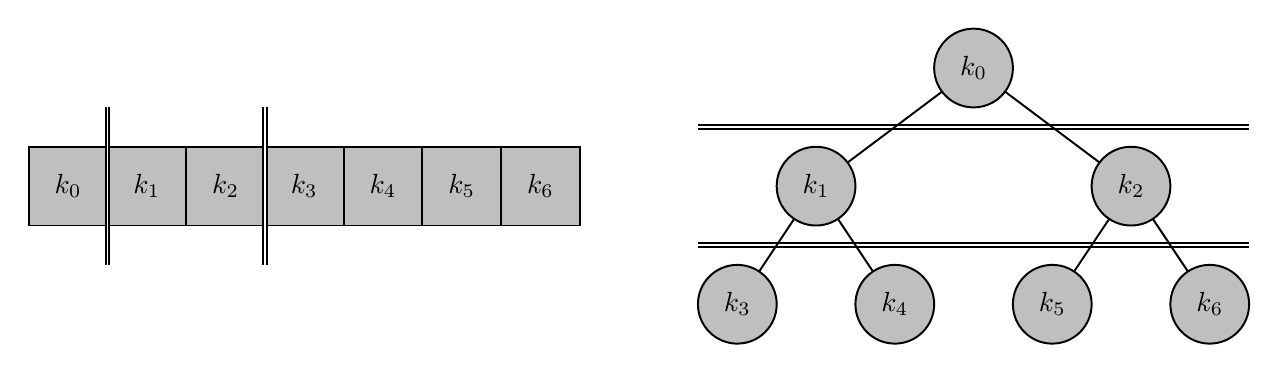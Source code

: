 \begin{tikzpicture}
 
\draw[fill=black!25, line width=.25mm] (-13.5,-0.5) rectangle (-12.5,-1.5) node[pos=.5] {$k_0$};
\draw[fill=black!25, line width=.25mm] (-12.5,-0.5) rectangle (-11.5,-1.5) node[pos=.5] {$k_1$};
\draw[fill=black!25, line width=.25mm] (-11.5,-0.5) rectangle (-10.5,-1.5) node[pos=.5] {$k_2$};
\draw[fill=black!25, line width=.25mm] (-10.5,-0.5) rectangle (-9.5,-1.5) node[pos=.5] {$k_3$};
\draw[fill=black!25, line width=.25mm] (-9.5,-0.5)  rectangle (-8.5,-1.5) node[pos=.5] {$k_4$};
\draw[fill=black!25, line width=.25mm] (-8.5,-0.5)  rectangle (-7.5,-1.5) node[pos=.5] {$k_5$};
\draw[fill=black!25, line width=.25mm] (-7.5,-0.5)  rectangle (-6.5,-1.5) node[pos=.5] {$k_6$};
 
\draw[double, line width=.25mm] (-10.5,0) -- (-10.5,-2);
\draw[double, line width=.25mm] (-12.5,0) -- (-12.5,-2); 
 
\draw[double, line width=.25mm] (2,-1.75) -- (-5,-1.75);
\draw[double, line width=.25mm] (2,-0.25) -- (-5,-0.25);
 
\draw[line width=.25mm] (-3.5,-1) -- (-1.5,0.5);
\draw[line width=.25mm] (1.5,-2.5) -- (0.5,-1);
\draw[line width=.25mm] (-0.5,-2.5) -- (0.5,-1);
\draw[line width=.25mm] (-2.5,-2.5) -- (-3.5,-1);
\draw[line width=.25mm] (-4.5,-2.5) -- (-3.5,-1);
\draw[line width=.25mm] (0.5,-1) -- (-1.5,0.5);
 
\draw[fill=black!25, line width=.25mm]  (-1.5,0.5) ellipse (0.5 and 0.5) node {$k_0$};
\draw[fill=black!25, line width=.25mm]  (-2.5,-2.5) ellipse (0.5 and 0.5) node {$k_4$};
\draw[fill=black!25, line width=.25mm]  (0.5,-1) ellipse (0.5 and 0.5) node {$k_2$};
\draw[fill=black!25, line width=.25mm]  (-0.5,-2.5) ellipse (0.5 and 0.5) node {$k_5$};
\draw[fill=black!25, line width=.25mm]  (1.5,-2.5) ellipse (0.5 and 0.5) node {$k_6$};
\draw[fill=black!25, line width=.25mm]  (-4.5,-2.5) ellipse (0.5 and 0.5) node {$k_3$};
\draw[fill=black!25, line width=.25mm]  (-3.5,-1) ellipse (0.5 and 0.5) node {$k_1$};
 

 
\end{tikzpicture}